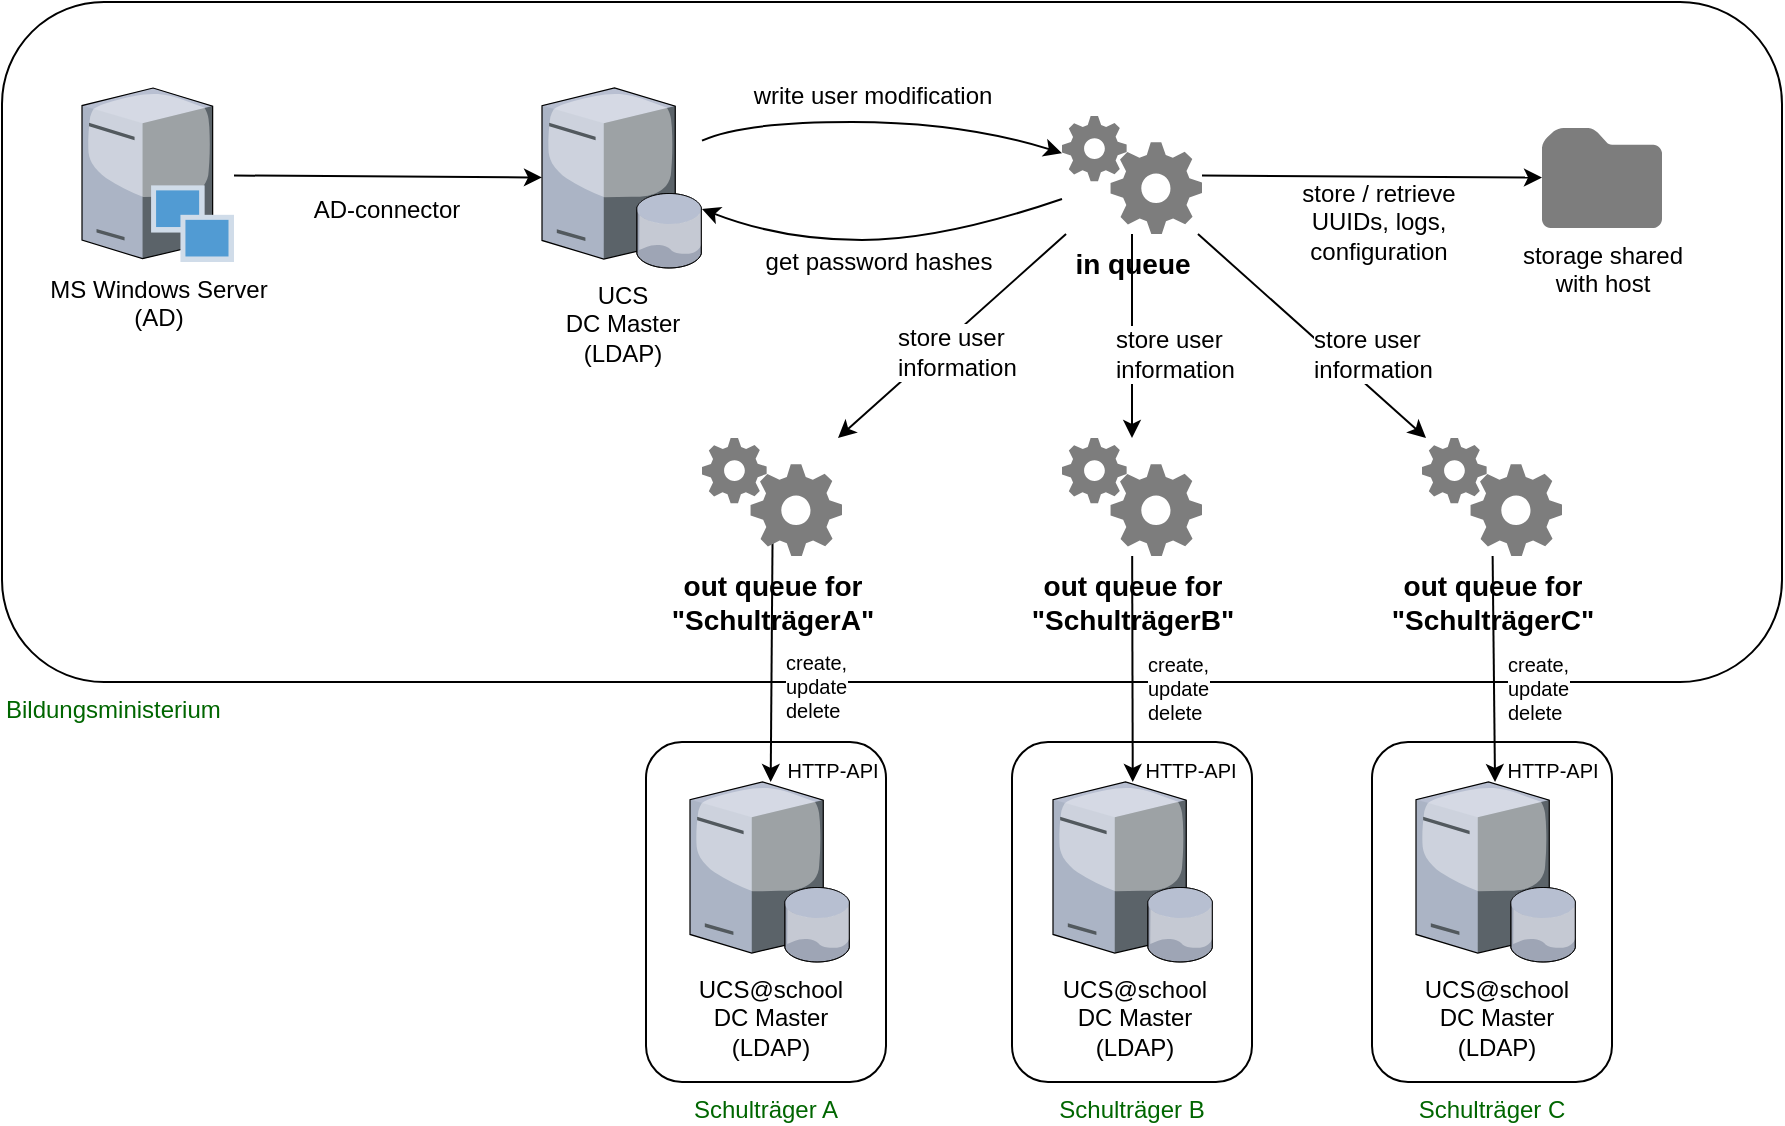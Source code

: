 <mxfile version="11.1.4" type="device"><diagram name="Page-1" id="e3a06f82-3646-2815-327d-82caf3d4e204"><mxGraphModel dx="1102" dy="1002" grid="1" gridSize="10" guides="1" tooltips="1" connect="1" arrows="1" fold="1" page="1" pageScale="1.5" pageWidth="1169" pageHeight="826" background="none" math="0" shadow="0"><root><mxCell id="0" style=";html=1;"/><mxCell id="1" style=";html=1;" parent="0"/><mxCell id="cKPm7SCFOLmEgV6pdd5E-41" value="" style="group" parent="1" vertex="1" connectable="0"><mxGeometry x="332" y="500" width="120" height="170" as="geometry"/></mxCell><mxCell id="Fv9wVL-wuWfZurTPlImG-25" value="&lt;font color=&quot;#006600&quot;&gt;Schulträger A&lt;/font&gt;" style="rounded=1;whiteSpace=wrap;html=1;labelPosition=center;verticalLabelPosition=bottom;align=center;verticalAlign=top;" parent="cKPm7SCFOLmEgV6pdd5E-41" vertex="1"><mxGeometry width="120" height="170" as="geometry"/></mxCell><mxCell id="Fv9wVL-wuWfZurTPlImG-9" value="UCS@school&lt;br&gt;DC Master&lt;br&gt;(LDAP)" style="verticalLabelPosition=bottom;aspect=fixed;html=1;verticalAlign=top;strokeColor=none;align=center;outlineConnect=0;shape=mxgraph.citrix.database_server;" parent="cKPm7SCFOLmEgV6pdd5E-41" vertex="1"><mxGeometry x="22" y="20" width="80" height="90" as="geometry"/></mxCell><mxCell id="Fv9wVL-wuWfZurTPlImG-31" value="" style="rounded=1;whiteSpace=wrap;html=1;labelPosition=center;verticalLabelPosition=bottom;align=center;verticalAlign=top;" parent="1" vertex="1"><mxGeometry x="10" y="130" width="890" height="340" as="geometry"/></mxCell><mxCell id="Fv9wVL-wuWfZurTPlImG-28" value="&lt;font color=&quot;#006600&quot;&gt;Schulträger C&lt;/font&gt;" style="rounded=1;whiteSpace=wrap;html=1;labelPosition=center;verticalLabelPosition=bottom;align=center;verticalAlign=top;" parent="1" vertex="1"><mxGeometry x="695" y="500" width="120" height="170" as="geometry"/></mxCell><mxCell id="Fv9wVL-wuWfZurTPlImG-26" value="&lt;font color=&quot;#006600&quot;&gt;Schulträger B&lt;br&gt;&lt;/font&gt;" style="rounded=1;whiteSpace=wrap;html=1;labelPosition=center;verticalLabelPosition=bottom;align=center;verticalAlign=top;" parent="1" vertex="1"><mxGeometry x="515" y="500" width="120" height="170" as="geometry"/></mxCell><mxCell id="Fv9wVL-wuWfZurTPlImG-1" value="MS Windows Server&lt;br&gt;(AD)" style="verticalLabelPosition=bottom;aspect=fixed;html=1;verticalAlign=top;strokeColor=none;align=center;outlineConnect=0;shape=mxgraph.citrix.provisioning_server;" parent="1" vertex="1"><mxGeometry x="50" y="173" width="76" height="87" as="geometry"/></mxCell><mxCell id="Fv9wVL-wuWfZurTPlImG-3" value="" style="endArrow=classic;html=1;" parent="1" source="Fv9wVL-wuWfZurTPlImG-1" target="Fv9wVL-wuWfZurTPlImG-5" edge="1"><mxGeometry width="50" height="50" relative="1" as="geometry"><mxPoint x="170" y="231" as="sourcePoint"/><mxPoint x="280" y="205.361" as="targetPoint"/></mxGeometry></mxCell><mxCell id="Fv9wVL-wuWfZurTPlImG-4" value="AD-connector" style="text;html=1;resizable=0;points=[];align=center;verticalAlign=middle;labelBackgroundColor=#ffffff;" parent="Fv9wVL-wuWfZurTPlImG-3" vertex="1" connectable="0"><mxGeometry x="0.342" relative="1" as="geometry"><mxPoint x="-28" y="16" as="offset"/></mxGeometry></mxCell><mxCell id="Fv9wVL-wuWfZurTPlImG-5" value="UCS&lt;br&gt;DC Master&lt;br&gt;(LDAP)" style="verticalLabelPosition=bottom;aspect=fixed;html=1;verticalAlign=top;strokeColor=none;align=center;outlineConnect=0;shape=mxgraph.citrix.database_server;" parent="1" vertex="1"><mxGeometry x="280" y="173" width="80" height="90" as="geometry"/></mxCell><mxCell id="Fv9wVL-wuWfZurTPlImG-10" value="UCS@school&lt;br&gt;DC Master&lt;br&gt;(LDAP)" style="verticalLabelPosition=bottom;aspect=fixed;html=1;verticalAlign=top;strokeColor=none;align=center;outlineConnect=0;shape=mxgraph.citrix.database_server;" parent="1" vertex="1"><mxGeometry x="535.5" y="520" width="80" height="90" as="geometry"/></mxCell><mxCell id="Fv9wVL-wuWfZurTPlImG-11" value="UCS@school&lt;br&gt;DC Master&lt;br&gt;(LDAP)" style="verticalLabelPosition=bottom;aspect=fixed;html=1;verticalAlign=top;strokeColor=none;align=center;outlineConnect=0;shape=mxgraph.citrix.database_server;" parent="1" vertex="1"><mxGeometry x="717" y="520" width="80" height="90" as="geometry"/></mxCell><mxCell id="Fv9wVL-wuWfZurTPlImG-12" value="" style="endArrow=classic;html=1;" parent="1" source="cKPm7SCFOLmEgV6pdd5E-42" target="Fv9wVL-wuWfZurTPlImG-10" edge="1"><mxGeometry width="50" height="50" relative="1" as="geometry"><mxPoint x="575.329" y="400" as="sourcePoint"/><mxPoint x="622" y="693.21" as="targetPoint"/></mxGeometry></mxCell><mxCell id="cKPm7SCFOLmEgV6pdd5E-33" value="&lt;span style=&quot;&quot;&gt;create,&lt;/span&gt;&lt;br style=&quot;&quot;&gt;&lt;span style=&quot;&quot;&gt;update&lt;/span&gt;&lt;br style=&quot;&quot;&gt;&lt;span style=&quot;&quot;&gt;delete&lt;/span&gt;" style="text;html=1;resizable=0;points=[];align=left;verticalAlign=middle;labelBackgroundColor=#ffffff;fontSize=10;spacingLeft=3;" parent="Fv9wVL-wuWfZurTPlImG-12" vertex="1" connectable="0"><mxGeometry x="0.233" relative="1" as="geometry"><mxPoint x="2.5" y="-3.998" as="offset"/></mxGeometry></mxCell><mxCell id="p7PzKAsiORyZHISJg6rD-2" value="HTTP-API" style="text;html=1;resizable=0;points=[];align=center;verticalAlign=middle;labelBackgroundColor=#ffffff;fontSize=10;" parent="Fv9wVL-wuWfZurTPlImG-12" vertex="1" connectable="0"><mxGeometry x="0.181" y="1" relative="1" as="geometry"><mxPoint x="27.5" y="40" as="offset"/></mxGeometry></mxCell><mxCell id="Fv9wVL-wuWfZurTPlImG-14" value="" style="endArrow=classic;html=1;" parent="1" target="Fv9wVL-wuWfZurTPlImG-9" edge="1"><mxGeometry width="50" height="50" relative="1" as="geometry"><mxPoint x="395.263" y="400" as="sourcePoint"/><mxPoint x="422" y="796" as="targetPoint"/></mxGeometry></mxCell><mxCell id="cKPm7SCFOLmEgV6pdd5E-34" value="&lt;span style=&quot;&quot;&gt;create,&lt;/span&gt;&lt;br style=&quot;&quot;&gt;&lt;span style=&quot;&quot;&gt;update&lt;/span&gt;&lt;br style=&quot;&quot;&gt;&lt;span style=&quot;&quot;&gt;delete&lt;/span&gt;" style="text;html=1;resizable=0;points=[];align=left;verticalAlign=middle;labelBackgroundColor=#ffffff;fontSize=10;spacingLeft=3;" parent="Fv9wVL-wuWfZurTPlImG-14" vertex="1" connectable="0"><mxGeometry x="0.217" relative="1" as="geometry"><mxPoint x="2.5" y="-1" as="offset"/></mxGeometry></mxCell><mxCell id="p7PzKAsiORyZHISJg6rD-1" value="HTTP-API" style="text;html=1;resizable=0;points=[];align=center;verticalAlign=middle;labelBackgroundColor=#ffffff;fontSize=10;" parent="Fv9wVL-wuWfZurTPlImG-14" vertex="1" connectable="0"><mxGeometry x="0.123" y="-2" relative="1" as="geometry"><mxPoint x="32" y="46" as="offset"/></mxGeometry></mxCell><mxCell id="Fv9wVL-wuWfZurTPlImG-16" value="" style="endArrow=classic;html=1;" parent="1" source="cKPm7SCFOLmEgV6pdd5E-43" target="Fv9wVL-wuWfZurTPlImG-11" edge="1"><mxGeometry width="50" height="50" relative="1" as="geometry"><mxPoint x="755.263" y="400" as="sourcePoint"/><mxPoint x="544.5" y="783" as="targetPoint"/></mxGeometry></mxCell><mxCell id="cKPm7SCFOLmEgV6pdd5E-32" value="create,&lt;br&gt;update&lt;br&gt;delete" style="text;html=1;resizable=0;points=[];align=left;verticalAlign=middle;labelBackgroundColor=#ffffff;fontSize=10;spacingLeft=3;" parent="Fv9wVL-wuWfZurTPlImG-16" vertex="1" connectable="0"><mxGeometry x="0.3" y="-1" relative="1" as="geometry"><mxPoint x="2.5" y="-8.01" as="offset"/></mxGeometry></mxCell><mxCell id="p7PzKAsiORyZHISJg6rD-3" value="HTTP-API" style="text;html=1;resizable=0;points=[];align=center;verticalAlign=middle;labelBackgroundColor=#ffffff;fontSize=10;" parent="Fv9wVL-wuWfZurTPlImG-16" vertex="1" connectable="0"><mxGeometry x="0.272" y="1" relative="1" as="geometry"><mxPoint x="28" y="35" as="offset"/></mxGeometry></mxCell><mxCell id="cKPm7SCFOLmEgV6pdd5E-6" value="" style="endArrow=classic;html=1;startArrow=none;startFill=0;" parent="1" source="cKPm7SCFOLmEgV6pdd5E-37" target="cKPm7SCFOLmEgV6pdd5E-15" edge="1"><mxGeometry width="50" height="50" relative="1" as="geometry"><mxPoint x="630" y="218" as="sourcePoint"/><mxPoint x="806" y="218" as="targetPoint"/></mxGeometry></mxCell><mxCell id="cKPm7SCFOLmEgV6pdd5E-7" value="store / retrieve&lt;br&gt;UUIDs, logs,&lt;br&gt;configuration" style="text;html=1;resizable=0;points=[];align=center;verticalAlign=middle;labelBackgroundColor=#ffffff;" parent="cKPm7SCFOLmEgV6pdd5E-6" vertex="1" connectable="0"><mxGeometry x="0.342" relative="1" as="geometry"><mxPoint x="-26" y="22" as="offset"/></mxGeometry></mxCell><mxCell id="cKPm7SCFOLmEgV6pdd5E-15" value="storage shared&lt;br&gt;with host" style="pointerEvents=1;shadow=0;dashed=0;html=1;strokeColor=none;labelPosition=center;verticalLabelPosition=bottom;verticalAlign=top;align=center;shape=mxgraph.mscae.enterprise.folder;fillColor=#7D7D7D;labelBackgroundColor=none;" parent="1" vertex="1"><mxGeometry x="780" y="193" width="60" height="50" as="geometry"/></mxCell><mxCell id="cKPm7SCFOLmEgV6pdd5E-19" value="" style="endArrow=classic;html=1;" parent="1" source="cKPm7SCFOLmEgV6pdd5E-37" target="cKPm7SCFOLmEgV6pdd5E-43" edge="1"><mxGeometry width="50" height="50" relative="1" as="geometry"><mxPoint x="616.682" y="253" as="sourcePoint"/><mxPoint x="726.609" y="350" as="targetPoint"/></mxGeometry></mxCell><mxCell id="cKPm7SCFOLmEgV6pdd5E-20" value="store user&lt;br&gt;information" style="text;html=1;resizable=0;points=[];align=left;verticalAlign=middle;labelBackgroundColor=#ffffff;" parent="cKPm7SCFOLmEgV6pdd5E-19" vertex="1" connectable="0"><mxGeometry x="0.342" relative="1" as="geometry"><mxPoint x="-20" y="-9" as="offset"/></mxGeometry></mxCell><mxCell id="cKPm7SCFOLmEgV6pdd5E-21" value="" style="endArrow=classic;html=1;" parent="1" source="cKPm7SCFOLmEgV6pdd5E-37" target="cKPm7SCFOLmEgV6pdd5E-42" edge="1"><mxGeometry width="50" height="50" relative="1" as="geometry"><mxPoint x="576.554" y="253" as="sourcePoint"/><mxPoint x="575" y="350" as="targetPoint"/></mxGeometry></mxCell><mxCell id="cKPm7SCFOLmEgV6pdd5E-22" value="store user&lt;br&gt;information" style="text;html=1;resizable=0;points=[];align=left;verticalAlign=middle;labelBackgroundColor=#ffffff;" parent="cKPm7SCFOLmEgV6pdd5E-21" vertex="1" connectable="0"><mxGeometry x="0.342" relative="1" as="geometry"><mxPoint x="-10" y="-9.169" as="offset"/></mxGeometry></mxCell><mxCell id="cKPm7SCFOLmEgV6pdd5E-23" value="" style="endArrow=classic;html=1;" parent="1" source="cKPm7SCFOLmEgV6pdd5E-37" target="cKPm7SCFOLmEgV6pdd5E-38" edge="1"><mxGeometry width="50" height="50" relative="1" as="geometry"><mxPoint x="536.427" y="253" as="sourcePoint"/><mxPoint x="423.391" y="350" as="targetPoint"/></mxGeometry></mxCell><mxCell id="cKPm7SCFOLmEgV6pdd5E-24" value="store user&lt;br&gt;information" style="text;html=1;resizable=0;points=[];align=left;verticalAlign=middle;labelBackgroundColor=#ffffff;" parent="cKPm7SCFOLmEgV6pdd5E-23" vertex="1" connectable="0"><mxGeometry x="0.342" relative="1" as="geometry"><mxPoint x="-10" y="-9.493" as="offset"/></mxGeometry></mxCell><mxCell id="cKPm7SCFOLmEgV6pdd5E-26" value="" style="curved=1;endArrow=classic;html=1;fontSize=10;" parent="1" source="Fv9wVL-wuWfZurTPlImG-5" target="cKPm7SCFOLmEgV6pdd5E-37" edge="1"><mxGeometry width="50" height="50" relative="1" as="geometry"><mxPoint x="410" y="220" as="sourcePoint"/><mxPoint x="524" y="200.943" as="targetPoint"/><Array as="points"><mxPoint x="380" y="190"/><mxPoint x="490" y="190"/></Array></mxGeometry></mxCell><mxCell id="cKPm7SCFOLmEgV6pdd5E-27" value="&lt;span style=&quot;font-size: 12px&quot;&gt;write user modification&lt;/span&gt;" style="text;html=1;resizable=0;points=[];align=center;verticalAlign=middle;labelBackgroundColor=#ffffff;fontSize=10;" parent="cKPm7SCFOLmEgV6pdd5E-26" vertex="1" connectable="0"><mxGeometry x="-0.296" y="-1" relative="1" as="geometry"><mxPoint x="22" y="-14" as="offset"/></mxGeometry></mxCell><mxCell id="cKPm7SCFOLmEgV6pdd5E-30" value="" style="curved=1;endArrow=classic;html=1;fontSize=10;" parent="1" source="cKPm7SCFOLmEgV6pdd5E-37" target="Fv9wVL-wuWfZurTPlImG-5" edge="1"><mxGeometry width="50" height="50" relative="1" as="geometry"><mxPoint x="524" y="234.938" as="sourcePoint"/><mxPoint x="470" y="230" as="targetPoint"/><Array as="points"><mxPoint x="480" y="249"/><mxPoint x="400" y="249"/></Array></mxGeometry></mxCell><mxCell id="cKPm7SCFOLmEgV6pdd5E-31" value="&lt;span style=&quot;font-size: 12px&quot;&gt;get password hashes&lt;/span&gt;" style="text;html=1;resizable=0;points=[];align=center;verticalAlign=middle;labelBackgroundColor=#ffffff;fontSize=10;" parent="cKPm7SCFOLmEgV6pdd5E-30" vertex="1" connectable="0"><mxGeometry x="-0.193" y="-1" relative="1" as="geometry"><mxPoint x="-21" y="12" as="offset"/></mxGeometry></mxCell><mxCell id="cKPm7SCFOLmEgV6pdd5E-35" value="Bildungsministerium" style="text;html=1;fillColor=none;strokeColor=none;fontColor=#006600;" parent="1" vertex="1"><mxGeometry x="10" y="470" width="120" height="30" as="geometry"/></mxCell><mxCell id="cKPm7SCFOLmEgV6pdd5E-37" value="in queue" style="pointerEvents=1;shadow=0;dashed=0;html=1;strokeColor=none;labelPosition=center;verticalLabelPosition=bottom;verticalAlign=top;align=center;shape=mxgraph.mscae.general_symbols.gears;fillColor=#7D7D7D;labelBackgroundColor=none;fontSize=14;fontStyle=1" parent="1" vertex="1"><mxGeometry x="540" y="187" width="70" height="59" as="geometry"/></mxCell><mxCell id="cKPm7SCFOLmEgV6pdd5E-38" value="out queue for&lt;br&gt;&quot;SchulträgerA&quot;" style="pointerEvents=1;shadow=0;dashed=0;html=1;strokeColor=none;labelPosition=center;verticalLabelPosition=bottom;verticalAlign=top;align=center;shape=mxgraph.mscae.general_symbols.gears;fillColor=#7D7D7D;labelBackgroundColor=none;fontSize=14;fontStyle=1" parent="1" vertex="1"><mxGeometry x="360" y="348" width="70" height="59" as="geometry"/></mxCell><mxCell id="cKPm7SCFOLmEgV6pdd5E-42" value="out queue for&lt;br&gt;&quot;SchulträgerB&quot;" style="pointerEvents=1;shadow=0;dashed=0;html=1;strokeColor=none;labelPosition=center;verticalLabelPosition=bottom;verticalAlign=top;align=center;shape=mxgraph.mscae.general_symbols.gears;fillColor=#7D7D7D;labelBackgroundColor=none;fontSize=14;fontStyle=1" parent="1" vertex="1"><mxGeometry x="540" y="348" width="70" height="59" as="geometry"/></mxCell><mxCell id="cKPm7SCFOLmEgV6pdd5E-43" value="out queue for&lt;br&gt;&quot;SchulträgerC&quot;" style="pointerEvents=1;shadow=0;dashed=0;html=1;strokeColor=none;labelPosition=center;verticalLabelPosition=bottom;verticalAlign=top;align=center;shape=mxgraph.mscae.general_symbols.gears;fillColor=#7D7D7D;labelBackgroundColor=none;fontSize=14;fontStyle=1" parent="1" vertex="1"><mxGeometry x="720" y="348" width="70" height="59" as="geometry"/></mxCell></root></mxGraphModel></diagram></mxfile>